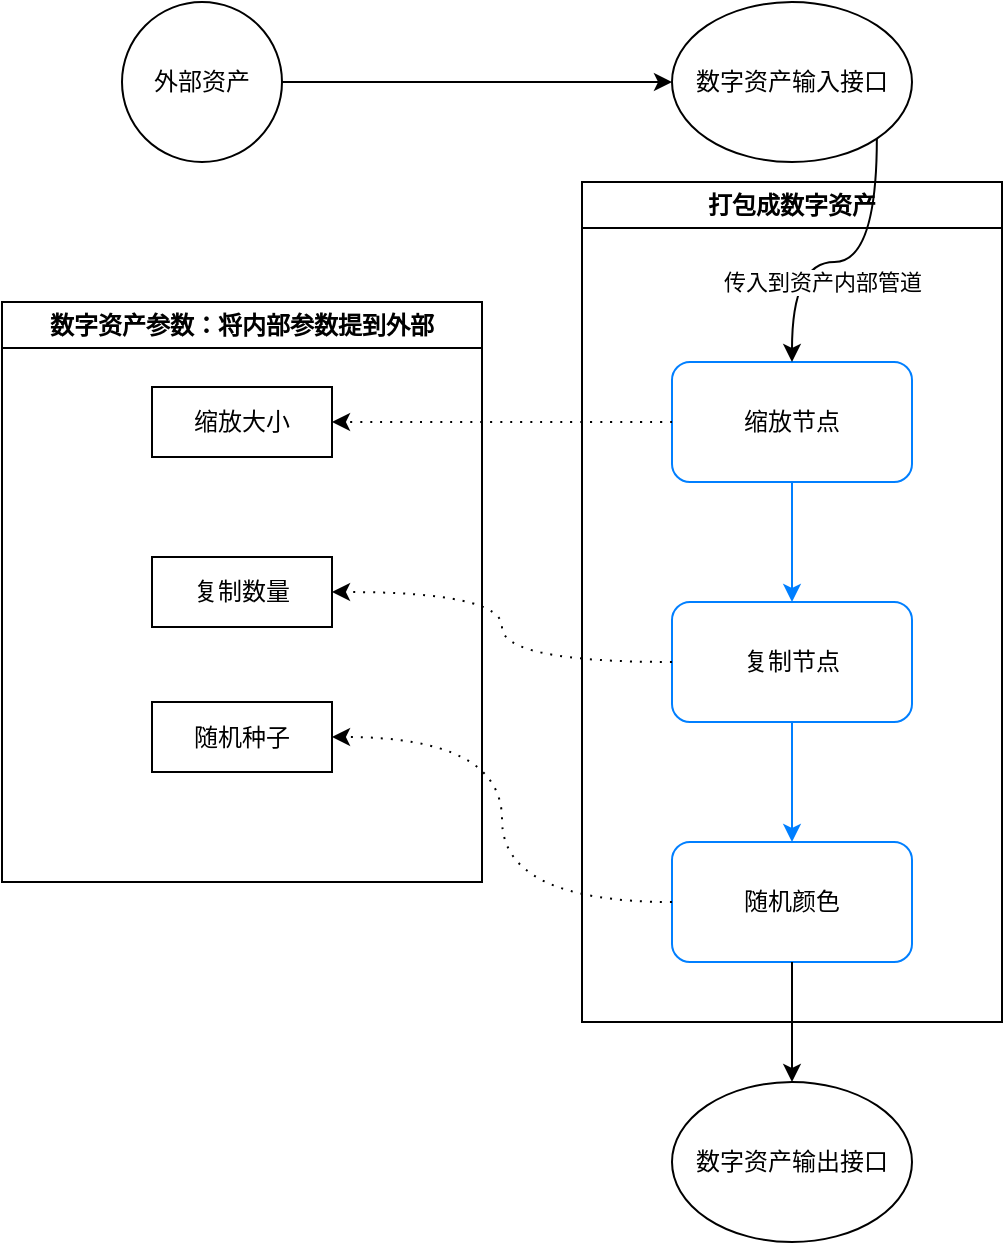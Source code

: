<mxfile version="26.2.2">
  <diagram name="第 1 页" id="o-hqp_tq3Qc4abrZcXei">
    <mxGraphModel dx="910" dy="688" grid="1" gridSize="10" guides="1" tooltips="1" connect="1" arrows="1" fold="1" page="0" pageScale="1" pageWidth="827" pageHeight="1169" math="0" shadow="0">
      <root>
        <mxCell id="0" />
        <mxCell id="1" parent="0" />
        <mxCell id="xNTNGgyBb4YXp7xv-vXv-7" value="打包成数字资产" style="swimlane;whiteSpace=wrap;html=1;" vertex="1" parent="1">
          <mxGeometry x="390" y="370" width="210" height="420" as="geometry" />
        </mxCell>
        <mxCell id="xNTNGgyBb4YXp7xv-vXv-2" value="随机颜色" style="rounded=1;whiteSpace=wrap;html=1;strokeColor=#007FFF;" vertex="1" parent="xNTNGgyBb4YXp7xv-vXv-7">
          <mxGeometry x="45" y="330" width="120" height="60" as="geometry" />
        </mxCell>
        <mxCell id="xNTNGgyBb4YXp7xv-vXv-5" value="" style="edgeStyle=orthogonalEdgeStyle;rounded=0;orthogonalLoop=1;jettySize=auto;html=1;strokeColor=#007FFF;" edge="1" parent="xNTNGgyBb4YXp7xv-vXv-7" source="xNTNGgyBb4YXp7xv-vXv-3" target="xNTNGgyBb4YXp7xv-vXv-4">
          <mxGeometry relative="1" as="geometry" />
        </mxCell>
        <mxCell id="xNTNGgyBb4YXp7xv-vXv-3" value="缩放节点" style="rounded=1;whiteSpace=wrap;html=1;strokeColor=#007FFF;" vertex="1" parent="xNTNGgyBb4YXp7xv-vXv-7">
          <mxGeometry x="45" y="90" width="120" height="60" as="geometry" />
        </mxCell>
        <mxCell id="xNTNGgyBb4YXp7xv-vXv-6" value="" style="edgeStyle=orthogonalEdgeStyle;rounded=0;orthogonalLoop=1;jettySize=auto;html=1;strokeColor=#007FFF;" edge="1" parent="xNTNGgyBb4YXp7xv-vXv-7" source="xNTNGgyBb4YXp7xv-vXv-4" target="xNTNGgyBb4YXp7xv-vXv-2">
          <mxGeometry relative="1" as="geometry" />
        </mxCell>
        <mxCell id="xNTNGgyBb4YXp7xv-vXv-4" value="复制节点" style="rounded=1;whiteSpace=wrap;html=1;strokeColor=#007FFF;" vertex="1" parent="xNTNGgyBb4YXp7xv-vXv-7">
          <mxGeometry x="45" y="210" width="120" height="60" as="geometry" />
        </mxCell>
        <mxCell id="xNTNGgyBb4YXp7xv-vXv-8" value="数字资产参数：将内部参数提到外部" style="swimlane;whiteSpace=wrap;html=1;" vertex="1" parent="1">
          <mxGeometry x="100" y="430" width="240" height="290" as="geometry" />
        </mxCell>
        <mxCell id="xNTNGgyBb4YXp7xv-vXv-9" value="缩放大小" style="rounded=0;whiteSpace=wrap;html=1;" vertex="1" parent="xNTNGgyBb4YXp7xv-vXv-8">
          <mxGeometry x="75" y="42.5" width="90" height="35" as="geometry" />
        </mxCell>
        <mxCell id="xNTNGgyBb4YXp7xv-vXv-14" value="复制数量" style="rounded=0;whiteSpace=wrap;html=1;" vertex="1" parent="xNTNGgyBb4YXp7xv-vXv-8">
          <mxGeometry x="75" y="127.5" width="90" height="35" as="geometry" />
        </mxCell>
        <mxCell id="xNTNGgyBb4YXp7xv-vXv-15" value="随机种子" style="rounded=0;whiteSpace=wrap;html=1;" vertex="1" parent="xNTNGgyBb4YXp7xv-vXv-8">
          <mxGeometry x="75" y="200" width="90" height="35" as="geometry" />
        </mxCell>
        <mxCell id="xNTNGgyBb4YXp7xv-vXv-12" style="edgeStyle=orthogonalEdgeStyle;rounded=0;orthogonalLoop=1;jettySize=auto;html=1;" edge="1" parent="1" source="xNTNGgyBb4YXp7xv-vXv-10" target="xNTNGgyBb4YXp7xv-vXv-11">
          <mxGeometry relative="1" as="geometry" />
        </mxCell>
        <mxCell id="xNTNGgyBb4YXp7xv-vXv-10" value="外部资产" style="ellipse;whiteSpace=wrap;html=1;aspect=fixed;" vertex="1" parent="1">
          <mxGeometry x="160" y="280" width="80" height="80" as="geometry" />
        </mxCell>
        <mxCell id="xNTNGgyBb4YXp7xv-vXv-13" value="传入到资产内部管道" style="edgeStyle=orthogonalEdgeStyle;rounded=0;orthogonalLoop=1;jettySize=auto;html=1;exitX=1;exitY=1;exitDx=0;exitDy=0;entryX=0.5;entryY=0;entryDx=0;entryDy=0;curved=1;" edge="1" parent="1" source="xNTNGgyBb4YXp7xv-vXv-11" target="xNTNGgyBb4YXp7xv-vXv-3">
          <mxGeometry x="0.157" y="10" relative="1" as="geometry">
            <mxPoint as="offset" />
          </mxGeometry>
        </mxCell>
        <mxCell id="xNTNGgyBb4YXp7xv-vXv-11" value="数字资产输入接口" style="ellipse;whiteSpace=wrap;html=1;" vertex="1" parent="1">
          <mxGeometry x="435" y="280" width="120" height="80" as="geometry" />
        </mxCell>
        <mxCell id="xNTNGgyBb4YXp7xv-vXv-16" style="edgeStyle=orthogonalEdgeStyle;rounded=0;orthogonalLoop=1;jettySize=auto;html=1;exitX=0;exitY=0.5;exitDx=0;exitDy=0;entryX=1;entryY=0.5;entryDx=0;entryDy=0;curved=1;dashed=1;dashPattern=1 4;" edge="1" parent="1" source="xNTNGgyBb4YXp7xv-vXv-2" target="xNTNGgyBb4YXp7xv-vXv-15">
          <mxGeometry relative="1" as="geometry" />
        </mxCell>
        <mxCell id="xNTNGgyBb4YXp7xv-vXv-17" style="edgeStyle=orthogonalEdgeStyle;rounded=0;orthogonalLoop=1;jettySize=auto;html=1;exitX=0;exitY=0.5;exitDx=0;exitDy=0;entryX=1;entryY=0.5;entryDx=0;entryDy=0;curved=1;dashed=1;dashPattern=1 4;" edge="1" parent="1" source="xNTNGgyBb4YXp7xv-vXv-4" target="xNTNGgyBb4YXp7xv-vXv-14">
          <mxGeometry relative="1" as="geometry" />
        </mxCell>
        <mxCell id="xNTNGgyBb4YXp7xv-vXv-18" style="edgeStyle=orthogonalEdgeStyle;rounded=0;orthogonalLoop=1;jettySize=auto;html=1;exitX=0;exitY=0.5;exitDx=0;exitDy=0;entryX=1;entryY=0.5;entryDx=0;entryDy=0;curved=1;dashed=1;dashPattern=1 4;" edge="1" parent="1" source="xNTNGgyBb4YXp7xv-vXv-3" target="xNTNGgyBb4YXp7xv-vXv-9">
          <mxGeometry relative="1" as="geometry" />
        </mxCell>
        <mxCell id="xNTNGgyBb4YXp7xv-vXv-19" value="数字资产输出接口" style="ellipse;whiteSpace=wrap;html=1;" vertex="1" parent="1">
          <mxGeometry x="435" y="820" width="120" height="80" as="geometry" />
        </mxCell>
        <mxCell id="xNTNGgyBb4YXp7xv-vXv-20" value="" style="edgeStyle=orthogonalEdgeStyle;rounded=0;orthogonalLoop=1;jettySize=auto;html=1;" edge="1" parent="1" source="xNTNGgyBb4YXp7xv-vXv-2" target="xNTNGgyBb4YXp7xv-vXv-19">
          <mxGeometry relative="1" as="geometry" />
        </mxCell>
      </root>
    </mxGraphModel>
  </diagram>
</mxfile>
